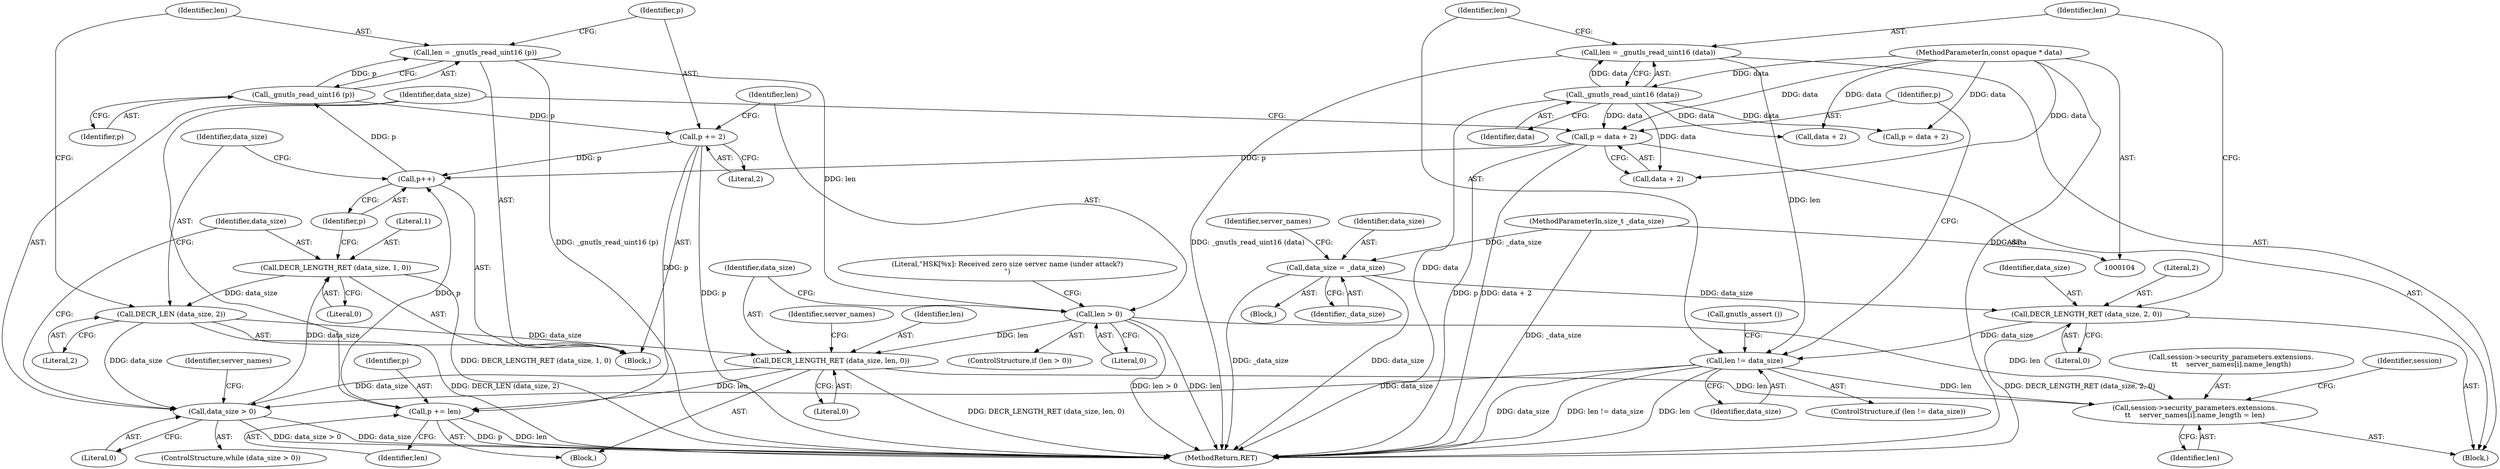 digraph "0_savannah_bc8102405fda11ea00ca3b42acc4f4bce9d6e97b@API" {
"1000165" [label="(Call,len = _gnutls_read_uint16 (p))"];
"1000167" [label="(Call,_gnutls_read_uint16 (p))"];
"1000160" [label="(Call,p++)"];
"1000183" [label="(Call,p += len)"];
"1000177" [label="(Call,DECR_LENGTH_RET (data_size, len, 0))"];
"1000162" [label="(Call,DECR_LEN (data_size, 2))"];
"1000156" [label="(Call,DECR_LENGTH_RET (data_size, 1, 0))"];
"1000152" [label="(Call,data_size > 0)"];
"1000139" [label="(Call,len != data_size)"];
"1000134" [label="(Call,len = _gnutls_read_uint16 (data))"];
"1000136" [label="(Call,_gnutls_read_uint16 (data))"];
"1000106" [label="(MethodParameterIn,const opaque * data)"];
"1000130" [label="(Call,DECR_LENGTH_RET (data_size, 2, 0))"];
"1000114" [label="(Call,data_size = _data_size)"];
"1000107" [label="(MethodParameterIn,size_t _data_size)"];
"1000173" [label="(Call,len > 0)"];
"1000165" [label="(Call,len = _gnutls_read_uint16 (p))"];
"1000169" [label="(Call,p += 2)"];
"1000146" [label="(Call,p = data + 2)"];
"1000221" [label="(Call,session->security_parameters.extensions.\n\t\t    server_names[i].name_length = len)"];
"1000182" [label="(Identifier,server_names)"];
"1000166" [label="(Identifier,len)"];
"1000139" [label="(Call,len != data_size)"];
"1000188" [label="(Literal,\"HSK[%x]: Received zero size server name (under attack?)\n\")"];
"1000175" [label="(Literal,0)"];
"1000221" [label="(Call,session->security_parameters.extensions.\n\t\t    server_names[i].name_length = len)"];
"1000151" [label="(ControlStructure,while (data_size > 0))"];
"1000177" [label="(Call,DECR_LENGTH_RET (data_size, len, 0))"];
"1000143" [label="(Call,gnutls_assert ())"];
"1000130" [label="(Call,DECR_LENGTH_RET (data_size, 2, 0))"];
"1000167" [label="(Call,_gnutls_read_uint16 (p))"];
"1000137" [label="(Identifier,data)"];
"1000222" [label="(Call,session->security_parameters.extensions.\n\t\t    server_names[i].name_length)"];
"1000180" [label="(Literal,0)"];
"1000155" [label="(Block,)"];
"1000157" [label="(Identifier,data_size)"];
"1000248" [label="(MethodReturn,RET)"];
"1000141" [label="(Identifier,data_size)"];
"1000171" [label="(Literal,2)"];
"1000140" [label="(Identifier,len)"];
"1000165" [label="(Call,len = _gnutls_read_uint16 (p))"];
"1000184" [label="(Identifier,p)"];
"1000161" [label="(Identifier,p)"];
"1000156" [label="(Call,DECR_LENGTH_RET (data_size, 1, 0))"];
"1000164" [label="(Literal,2)"];
"1000119" [label="(Identifier,server_names)"];
"1000136" [label="(Call,_gnutls_read_uint16 (data))"];
"1000138" [label="(ControlStructure,if (len != data_size))"];
"1000160" [label="(Call,p++)"];
"1000169" [label="(Call,p += 2)"];
"1000147" [label="(Identifier,p)"];
"1000135" [label="(Identifier,len)"];
"1000148" [label="(Call,data + 2)"];
"1000108" [label="(Block,)"];
"1000146" [label="(Call,p = data + 2)"];
"1000183" [label="(Call,p += len)"];
"1000129" [label="(Block,)"];
"1000153" [label="(Identifier,data_size)"];
"1000178" [label="(Identifier,data_size)"];
"1000133" [label="(Literal,0)"];
"1000240" [label="(Identifier,session)"];
"1000207" [label="(Call,p = data + 2)"];
"1000131" [label="(Identifier,data_size)"];
"1000159" [label="(Literal,0)"];
"1000107" [label="(MethodParameterIn,size_t _data_size)"];
"1000162" [label="(Call,DECR_LEN (data_size, 2))"];
"1000168" [label="(Identifier,p)"];
"1000163" [label="(Identifier,data_size)"];
"1000106" [label="(MethodParameterIn,const opaque * data)"];
"1000233" [label="(Identifier,len)"];
"1000116" [label="(Identifier,_data_size)"];
"1000154" [label="(Literal,0)"];
"1000115" [label="(Identifier,data_size)"];
"1000179" [label="(Identifier,len)"];
"1000176" [label="(Block,)"];
"1000134" [label="(Call,len = _gnutls_read_uint16 (data))"];
"1000192" [label="(Identifier,server_names)"];
"1000170" [label="(Identifier,p)"];
"1000152" [label="(Call,data_size > 0)"];
"1000132" [label="(Literal,2)"];
"1000114" [label="(Call,data_size = _data_size)"];
"1000173" [label="(Call,len > 0)"];
"1000174" [label="(Identifier,len)"];
"1000209" [label="(Call,data + 2)"];
"1000158" [label="(Literal,1)"];
"1000185" [label="(Identifier,len)"];
"1000172" [label="(ControlStructure,if (len > 0))"];
"1000165" -> "1000155"  [label="AST: "];
"1000165" -> "1000167"  [label="CFG: "];
"1000166" -> "1000165"  [label="AST: "];
"1000167" -> "1000165"  [label="AST: "];
"1000170" -> "1000165"  [label="CFG: "];
"1000165" -> "1000248"  [label="DDG: _gnutls_read_uint16 (p)"];
"1000167" -> "1000165"  [label="DDG: p"];
"1000165" -> "1000173"  [label="DDG: len"];
"1000167" -> "1000168"  [label="CFG: "];
"1000168" -> "1000167"  [label="AST: "];
"1000160" -> "1000167"  [label="DDG: p"];
"1000167" -> "1000169"  [label="DDG: p"];
"1000160" -> "1000155"  [label="AST: "];
"1000160" -> "1000161"  [label="CFG: "];
"1000161" -> "1000160"  [label="AST: "];
"1000163" -> "1000160"  [label="CFG: "];
"1000183" -> "1000160"  [label="DDG: p"];
"1000169" -> "1000160"  [label="DDG: p"];
"1000146" -> "1000160"  [label="DDG: p"];
"1000183" -> "1000176"  [label="AST: "];
"1000183" -> "1000185"  [label="CFG: "];
"1000184" -> "1000183"  [label="AST: "];
"1000185" -> "1000183"  [label="AST: "];
"1000153" -> "1000183"  [label="CFG: "];
"1000183" -> "1000248"  [label="DDG: len"];
"1000183" -> "1000248"  [label="DDG: p"];
"1000177" -> "1000183"  [label="DDG: len"];
"1000169" -> "1000183"  [label="DDG: p"];
"1000177" -> "1000176"  [label="AST: "];
"1000177" -> "1000180"  [label="CFG: "];
"1000178" -> "1000177"  [label="AST: "];
"1000179" -> "1000177"  [label="AST: "];
"1000180" -> "1000177"  [label="AST: "];
"1000182" -> "1000177"  [label="CFG: "];
"1000177" -> "1000248"  [label="DDG: DECR_LENGTH_RET (data_size, len, 0)"];
"1000177" -> "1000152"  [label="DDG: data_size"];
"1000162" -> "1000177"  [label="DDG: data_size"];
"1000173" -> "1000177"  [label="DDG: len"];
"1000177" -> "1000221"  [label="DDG: len"];
"1000162" -> "1000155"  [label="AST: "];
"1000162" -> "1000164"  [label="CFG: "];
"1000163" -> "1000162"  [label="AST: "];
"1000164" -> "1000162"  [label="AST: "];
"1000166" -> "1000162"  [label="CFG: "];
"1000162" -> "1000248"  [label="DDG: DECR_LEN (data_size, 2)"];
"1000162" -> "1000152"  [label="DDG: data_size"];
"1000156" -> "1000162"  [label="DDG: data_size"];
"1000156" -> "1000155"  [label="AST: "];
"1000156" -> "1000159"  [label="CFG: "];
"1000157" -> "1000156"  [label="AST: "];
"1000158" -> "1000156"  [label="AST: "];
"1000159" -> "1000156"  [label="AST: "];
"1000161" -> "1000156"  [label="CFG: "];
"1000156" -> "1000248"  [label="DDG: DECR_LENGTH_RET (data_size, 1, 0)"];
"1000152" -> "1000156"  [label="DDG: data_size"];
"1000152" -> "1000151"  [label="AST: "];
"1000152" -> "1000154"  [label="CFG: "];
"1000153" -> "1000152"  [label="AST: "];
"1000154" -> "1000152"  [label="AST: "];
"1000157" -> "1000152"  [label="CFG: "];
"1000192" -> "1000152"  [label="CFG: "];
"1000152" -> "1000248"  [label="DDG: data_size"];
"1000152" -> "1000248"  [label="DDG: data_size > 0"];
"1000139" -> "1000152"  [label="DDG: data_size"];
"1000139" -> "1000138"  [label="AST: "];
"1000139" -> "1000141"  [label="CFG: "];
"1000140" -> "1000139"  [label="AST: "];
"1000141" -> "1000139"  [label="AST: "];
"1000143" -> "1000139"  [label="CFG: "];
"1000147" -> "1000139"  [label="CFG: "];
"1000139" -> "1000248"  [label="DDG: data_size"];
"1000139" -> "1000248"  [label="DDG: len != data_size"];
"1000139" -> "1000248"  [label="DDG: len"];
"1000134" -> "1000139"  [label="DDG: len"];
"1000130" -> "1000139"  [label="DDG: data_size"];
"1000139" -> "1000221"  [label="DDG: len"];
"1000134" -> "1000129"  [label="AST: "];
"1000134" -> "1000136"  [label="CFG: "];
"1000135" -> "1000134"  [label="AST: "];
"1000136" -> "1000134"  [label="AST: "];
"1000140" -> "1000134"  [label="CFG: "];
"1000134" -> "1000248"  [label="DDG: _gnutls_read_uint16 (data)"];
"1000136" -> "1000134"  [label="DDG: data"];
"1000136" -> "1000137"  [label="CFG: "];
"1000137" -> "1000136"  [label="AST: "];
"1000136" -> "1000248"  [label="DDG: data"];
"1000106" -> "1000136"  [label="DDG: data"];
"1000136" -> "1000146"  [label="DDG: data"];
"1000136" -> "1000148"  [label="DDG: data"];
"1000136" -> "1000207"  [label="DDG: data"];
"1000136" -> "1000209"  [label="DDG: data"];
"1000106" -> "1000104"  [label="AST: "];
"1000106" -> "1000248"  [label="DDG: data"];
"1000106" -> "1000146"  [label="DDG: data"];
"1000106" -> "1000148"  [label="DDG: data"];
"1000106" -> "1000207"  [label="DDG: data"];
"1000106" -> "1000209"  [label="DDG: data"];
"1000130" -> "1000129"  [label="AST: "];
"1000130" -> "1000133"  [label="CFG: "];
"1000131" -> "1000130"  [label="AST: "];
"1000132" -> "1000130"  [label="AST: "];
"1000133" -> "1000130"  [label="AST: "];
"1000135" -> "1000130"  [label="CFG: "];
"1000130" -> "1000248"  [label="DDG: DECR_LENGTH_RET (data_size, 2, 0)"];
"1000114" -> "1000130"  [label="DDG: data_size"];
"1000114" -> "1000108"  [label="AST: "];
"1000114" -> "1000116"  [label="CFG: "];
"1000115" -> "1000114"  [label="AST: "];
"1000116" -> "1000114"  [label="AST: "];
"1000119" -> "1000114"  [label="CFG: "];
"1000114" -> "1000248"  [label="DDG: data_size"];
"1000114" -> "1000248"  [label="DDG: _data_size"];
"1000107" -> "1000114"  [label="DDG: _data_size"];
"1000107" -> "1000104"  [label="AST: "];
"1000107" -> "1000248"  [label="DDG: _data_size"];
"1000173" -> "1000172"  [label="AST: "];
"1000173" -> "1000175"  [label="CFG: "];
"1000174" -> "1000173"  [label="AST: "];
"1000175" -> "1000173"  [label="AST: "];
"1000178" -> "1000173"  [label="CFG: "];
"1000188" -> "1000173"  [label="CFG: "];
"1000173" -> "1000248"  [label="DDG: len > 0"];
"1000173" -> "1000248"  [label="DDG: len"];
"1000173" -> "1000221"  [label="DDG: len"];
"1000169" -> "1000155"  [label="AST: "];
"1000169" -> "1000171"  [label="CFG: "];
"1000170" -> "1000169"  [label="AST: "];
"1000171" -> "1000169"  [label="AST: "];
"1000174" -> "1000169"  [label="CFG: "];
"1000169" -> "1000248"  [label="DDG: p"];
"1000146" -> "1000129"  [label="AST: "];
"1000146" -> "1000148"  [label="CFG: "];
"1000147" -> "1000146"  [label="AST: "];
"1000148" -> "1000146"  [label="AST: "];
"1000153" -> "1000146"  [label="CFG: "];
"1000146" -> "1000248"  [label="DDG: data + 2"];
"1000146" -> "1000248"  [label="DDG: p"];
"1000221" -> "1000129"  [label="AST: "];
"1000221" -> "1000233"  [label="CFG: "];
"1000222" -> "1000221"  [label="AST: "];
"1000233" -> "1000221"  [label="AST: "];
"1000240" -> "1000221"  [label="CFG: "];
}
